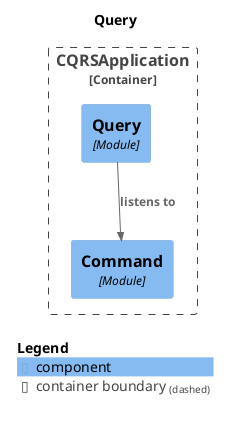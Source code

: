 @startuml
set separator none
title Query

top to bottom direction

!include <C4/C4>
!include <C4/C4_Context>
!include <C4/C4_Component>

Container_Boundary("CQRSApplication.CQRSApplication_boundary", "CQRSApplication", $tags="") {
  Component(CQRSApplication.CQRSApplication.Command, "Command", $techn="Module", $descr="", $tags="", $link="")
  Component(CQRSApplication.CQRSApplication.Query, "Query", $techn="Module", $descr="", $tags="", $link="")
}

Rel(CQRSApplication.CQRSApplication.Query, CQRSApplication.CQRSApplication.Command, "listens to", $techn="", $tags="", $link="")

SHOW_LEGEND(true)
@enduml